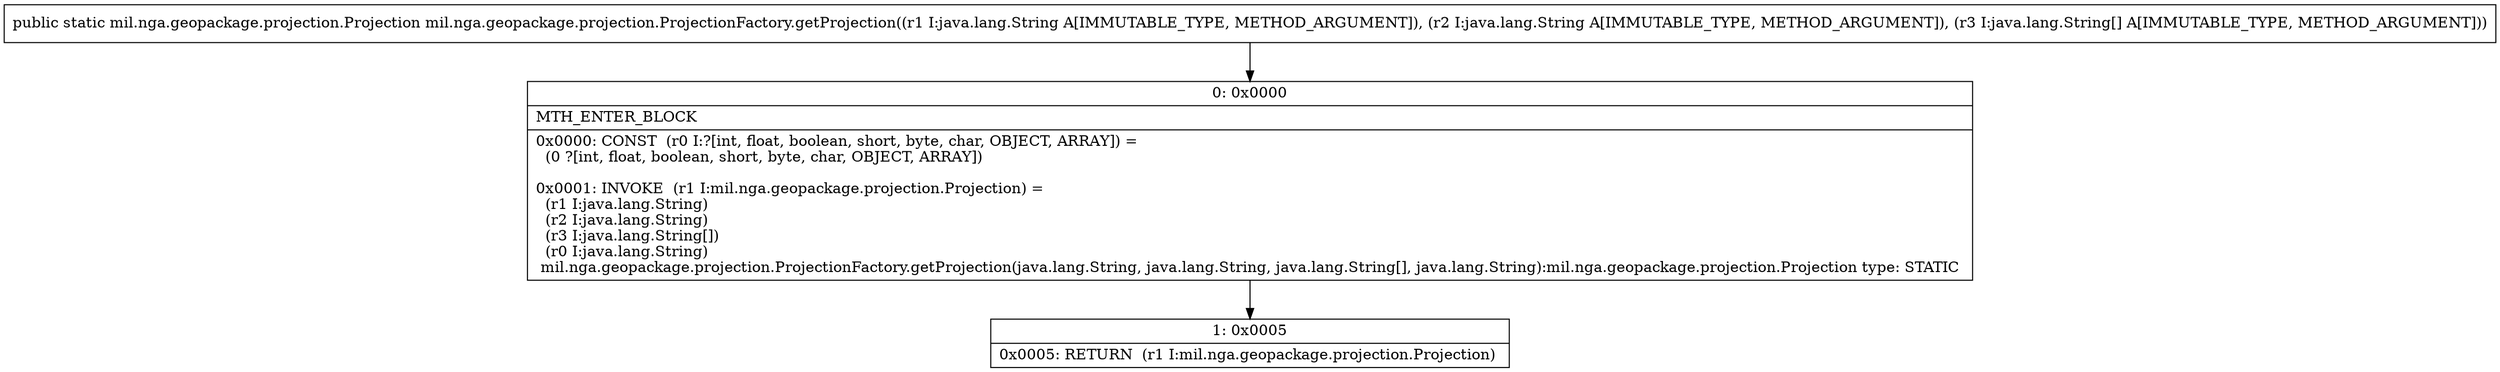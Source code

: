 digraph "CFG formil.nga.geopackage.projection.ProjectionFactory.getProjection(Ljava\/lang\/String;Ljava\/lang\/String;[Ljava\/lang\/String;)Lmil\/nga\/geopackage\/projection\/Projection;" {
Node_0 [shape=record,label="{0\:\ 0x0000|MTH_ENTER_BLOCK\l|0x0000: CONST  (r0 I:?[int, float, boolean, short, byte, char, OBJECT, ARRAY]) = \l  (0 ?[int, float, boolean, short, byte, char, OBJECT, ARRAY])\l \l0x0001: INVOKE  (r1 I:mil.nga.geopackage.projection.Projection) = \l  (r1 I:java.lang.String)\l  (r2 I:java.lang.String)\l  (r3 I:java.lang.String[])\l  (r0 I:java.lang.String)\l mil.nga.geopackage.projection.ProjectionFactory.getProjection(java.lang.String, java.lang.String, java.lang.String[], java.lang.String):mil.nga.geopackage.projection.Projection type: STATIC \l}"];
Node_1 [shape=record,label="{1\:\ 0x0005|0x0005: RETURN  (r1 I:mil.nga.geopackage.projection.Projection) \l}"];
MethodNode[shape=record,label="{public static mil.nga.geopackage.projection.Projection mil.nga.geopackage.projection.ProjectionFactory.getProjection((r1 I:java.lang.String A[IMMUTABLE_TYPE, METHOD_ARGUMENT]), (r2 I:java.lang.String A[IMMUTABLE_TYPE, METHOD_ARGUMENT]), (r3 I:java.lang.String[] A[IMMUTABLE_TYPE, METHOD_ARGUMENT])) }"];
MethodNode -> Node_0;
Node_0 -> Node_1;
}

